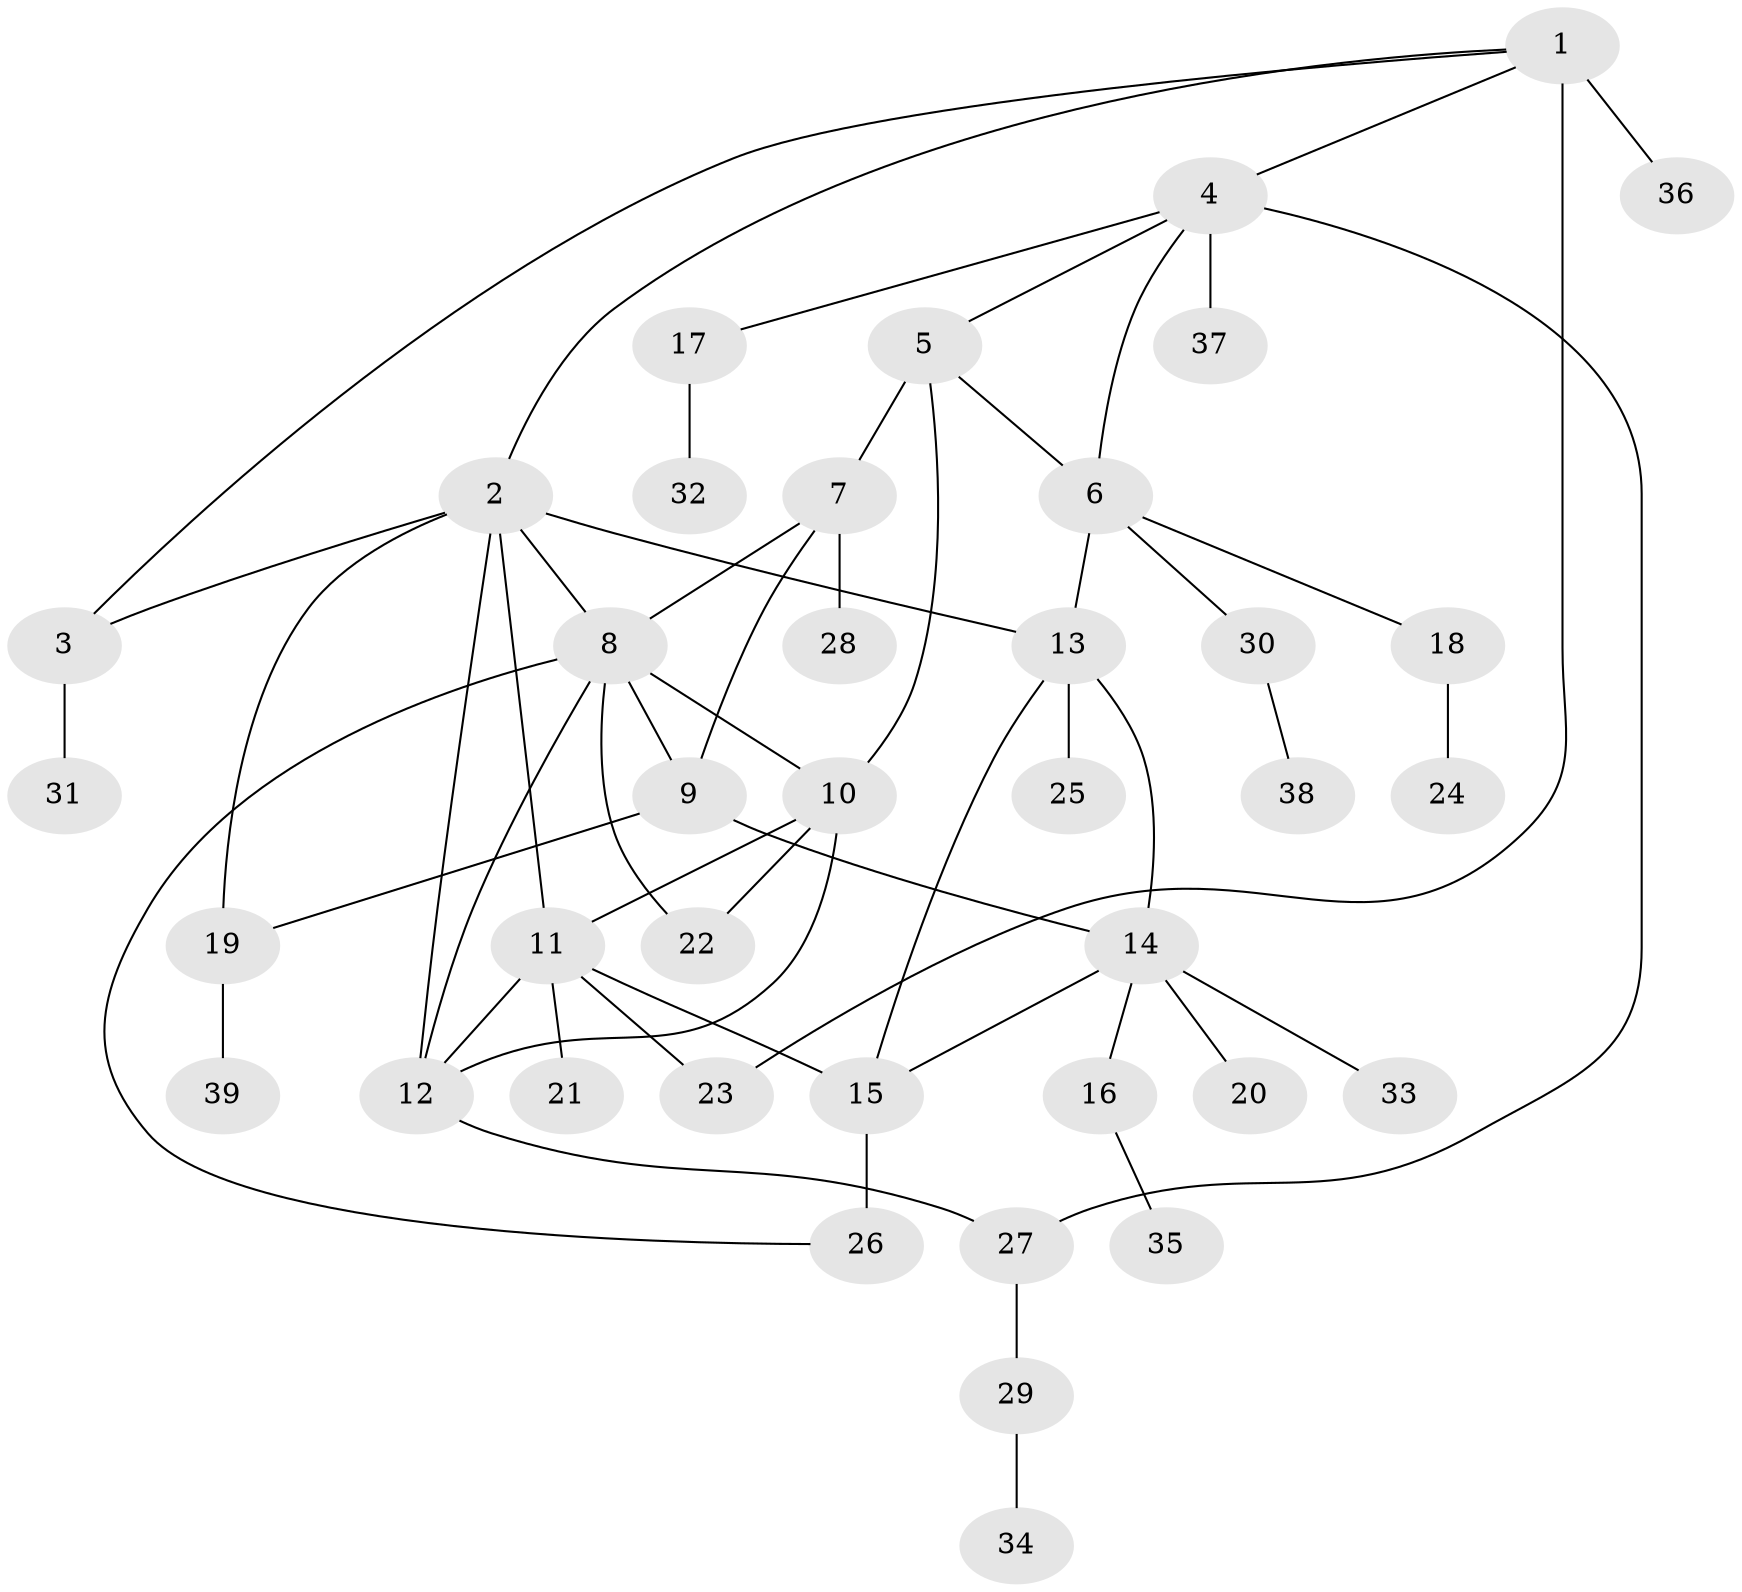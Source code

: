 // original degree distribution, {8: 0.05405405405405406, 4: 0.08108108108108109, 6: 0.04054054054054054, 7: 0.05405405405405406, 5: 0.013513513513513514, 3: 0.0945945945945946, 2: 0.06756756756756757, 1: 0.5945945945945946}
// Generated by graph-tools (version 1.1) at 2025/37/03/09/25 02:37:46]
// undirected, 39 vertices, 56 edges
graph export_dot {
graph [start="1"]
  node [color=gray90,style=filled];
  1;
  2;
  3;
  4;
  5;
  6;
  7;
  8;
  9;
  10;
  11;
  12;
  13;
  14;
  15;
  16;
  17;
  18;
  19;
  20;
  21;
  22;
  23;
  24;
  25;
  26;
  27;
  28;
  29;
  30;
  31;
  32;
  33;
  34;
  35;
  36;
  37;
  38;
  39;
  1 -- 2 [weight=1.0];
  1 -- 3 [weight=1.0];
  1 -- 4 [weight=1.0];
  1 -- 23 [weight=1.0];
  1 -- 36 [weight=3.0];
  2 -- 3 [weight=1.0];
  2 -- 8 [weight=1.0];
  2 -- 11 [weight=1.0];
  2 -- 12 [weight=1.0];
  2 -- 13 [weight=1.0];
  2 -- 19 [weight=1.0];
  3 -- 31 [weight=1.0];
  4 -- 5 [weight=1.0];
  4 -- 6 [weight=1.0];
  4 -- 17 [weight=1.0];
  4 -- 27 [weight=1.0];
  4 -- 37 [weight=2.0];
  5 -- 6 [weight=1.0];
  5 -- 7 [weight=3.0];
  5 -- 10 [weight=1.0];
  6 -- 13 [weight=1.0];
  6 -- 18 [weight=1.0];
  6 -- 30 [weight=1.0];
  7 -- 8 [weight=1.0];
  7 -- 9 [weight=1.0];
  7 -- 28 [weight=1.0];
  8 -- 9 [weight=1.0];
  8 -- 10 [weight=1.0];
  8 -- 12 [weight=1.0];
  8 -- 22 [weight=1.0];
  8 -- 26 [weight=1.0];
  9 -- 14 [weight=1.0];
  9 -- 19 [weight=1.0];
  10 -- 11 [weight=1.0];
  10 -- 12 [weight=1.0];
  10 -- 22 [weight=1.0];
  11 -- 12 [weight=1.0];
  11 -- 15 [weight=1.0];
  11 -- 21 [weight=1.0];
  11 -- 23 [weight=1.0];
  12 -- 27 [weight=1.0];
  13 -- 14 [weight=1.0];
  13 -- 15 [weight=1.0];
  13 -- 25 [weight=1.0];
  14 -- 15 [weight=1.0];
  14 -- 16 [weight=1.0];
  14 -- 20 [weight=1.0];
  14 -- 33 [weight=1.0];
  15 -- 26 [weight=3.0];
  16 -- 35 [weight=1.0];
  17 -- 32 [weight=2.0];
  18 -- 24 [weight=2.0];
  19 -- 39 [weight=1.0];
  27 -- 29 [weight=1.0];
  29 -- 34 [weight=1.0];
  30 -- 38 [weight=1.0];
}
